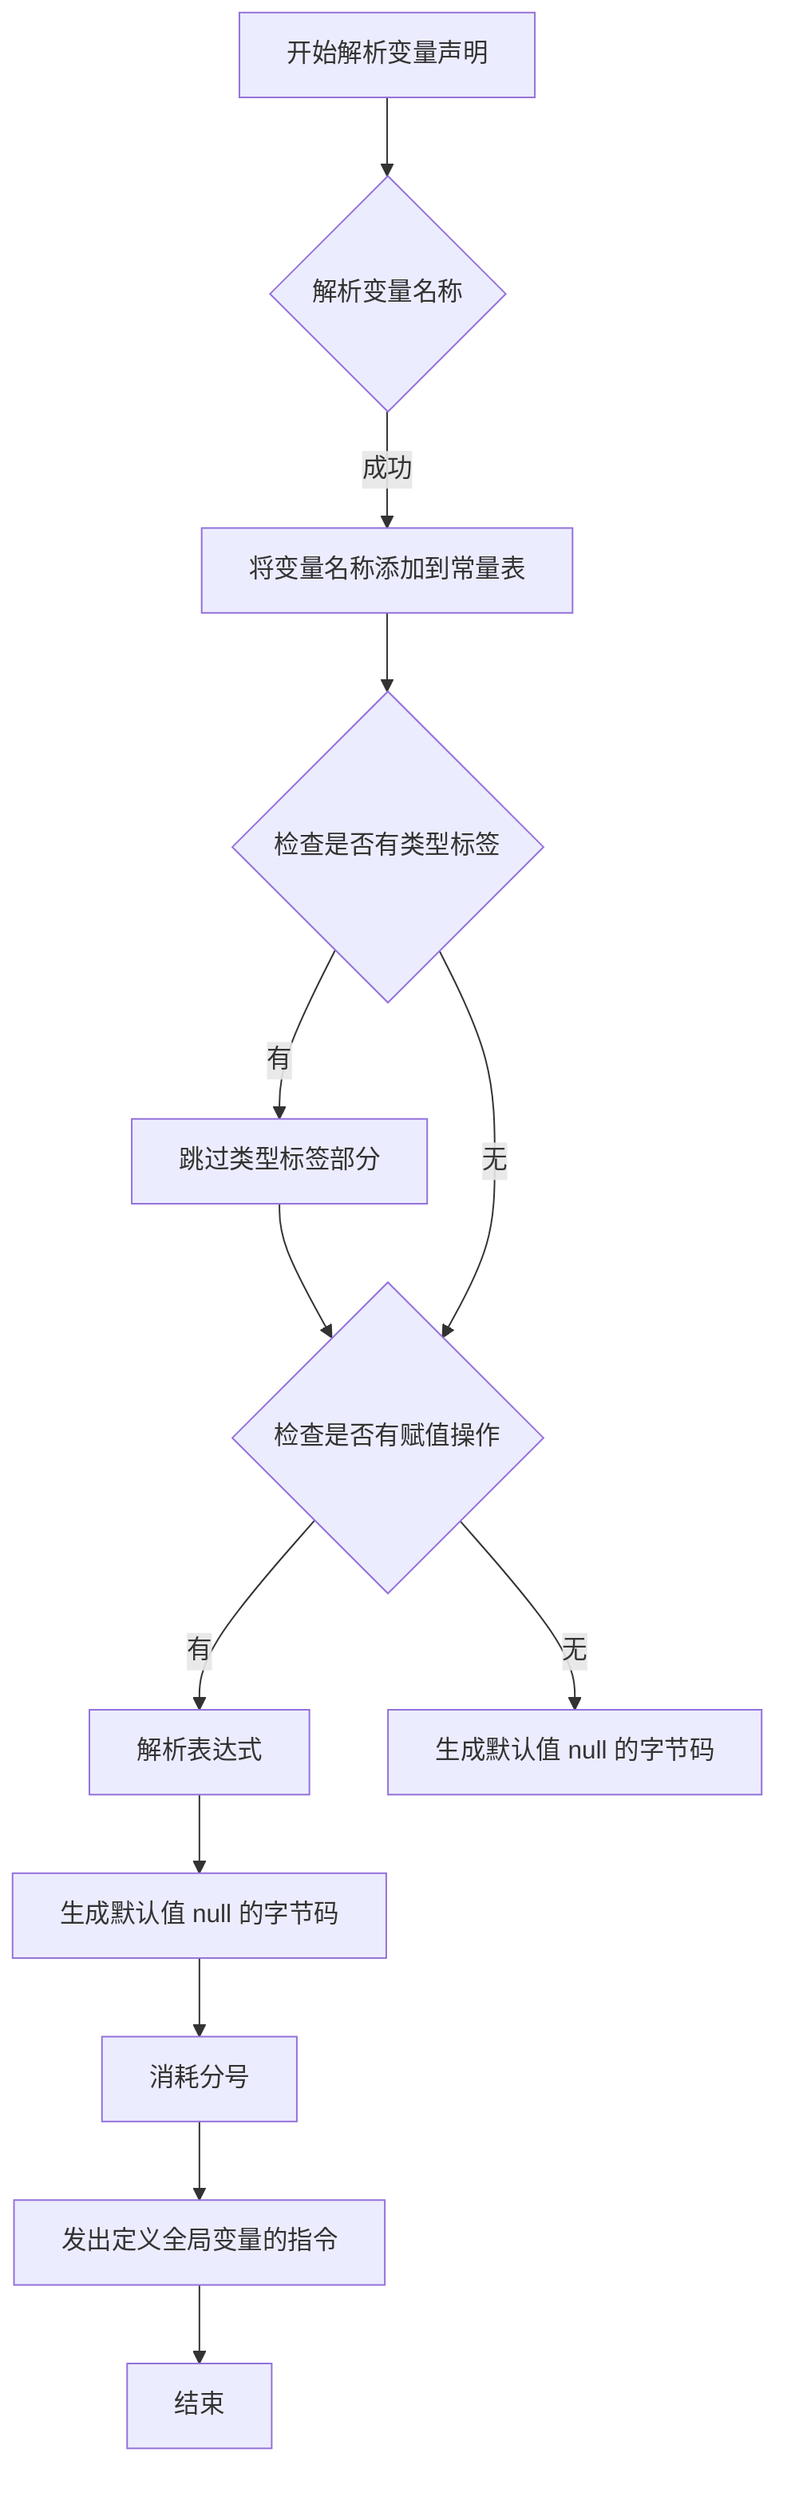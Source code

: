 flowchart TD
    A[开始解析变量声明] --> B{解析变量名称}
    B -->|成功| C[将变量名称添加到常量表]
    C --> D{检查是否有类型标签}
    D -->|有| E[跳过类型标签部分]
    E --> F{检查是否有赋值操作}
    D -->|无| F
    F -->|有| G[解析表达式]
    F -->|无| H[生成默认值 null 的字节码]
    G --> I[生成默认值 null 的字节码]
    I --> J[消耗分号]
    J --> K[发出定义全局变量的指令]
    K --> L[结束]